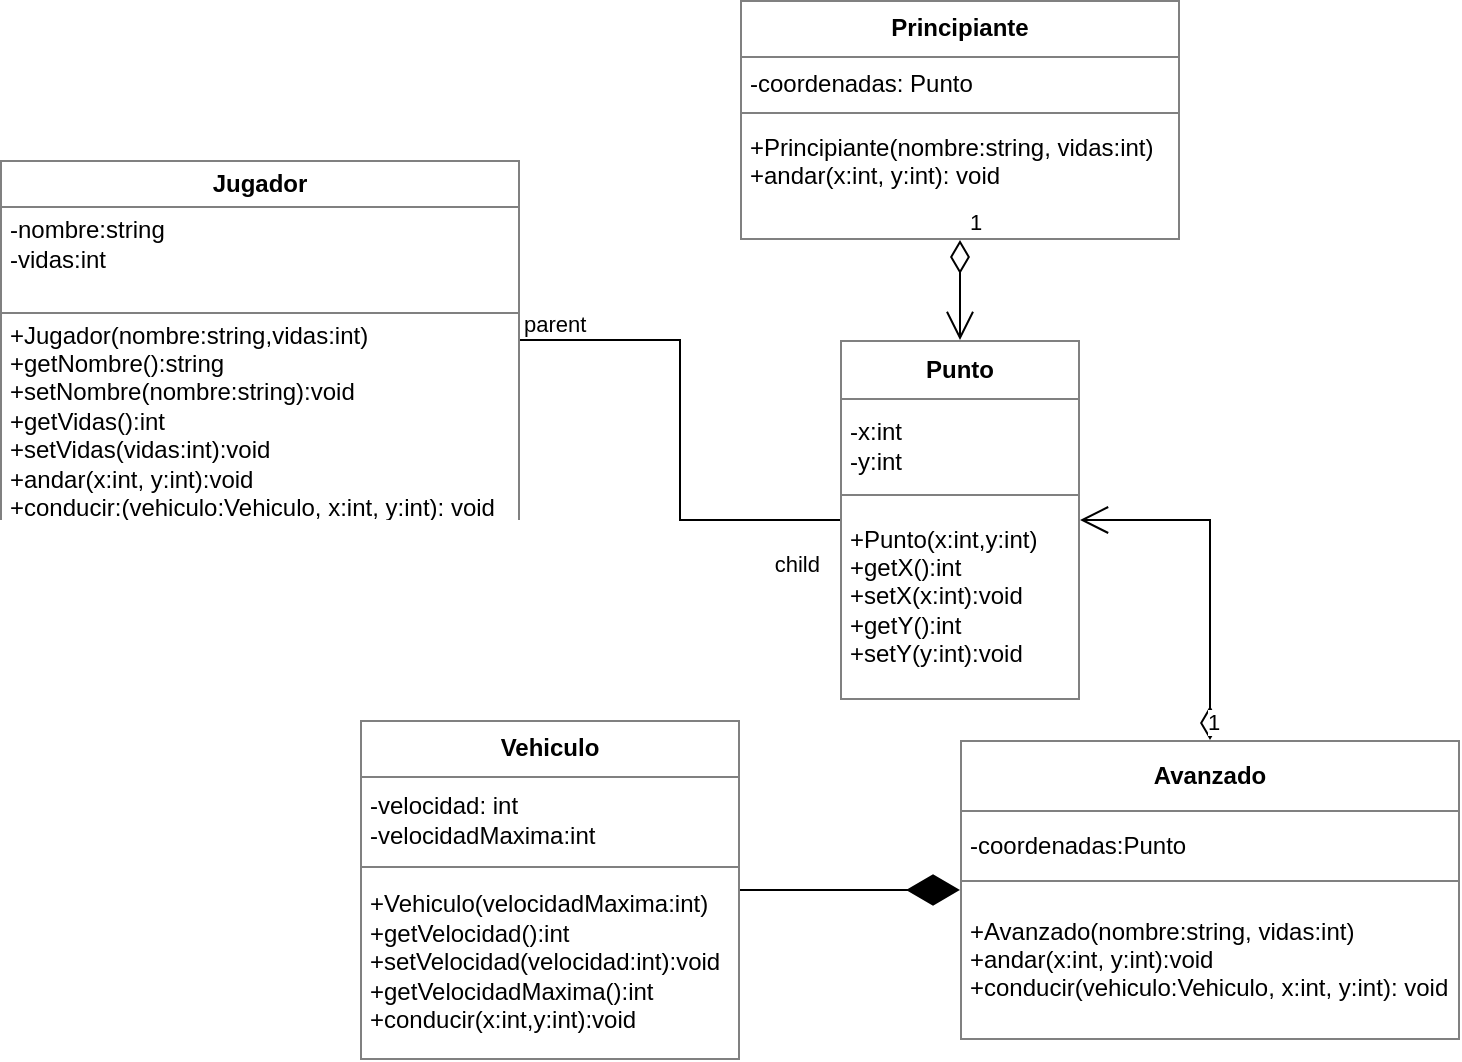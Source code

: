 <mxfile version="21.3.7" type="device">
  <diagram name="Página-1" id="FEgpUUm0C04XvB-j0aW7">
    <mxGraphModel dx="1434" dy="796" grid="1" gridSize="10" guides="1" tooltips="1" connect="1" arrows="1" fold="1" page="1" pageScale="1" pageWidth="827" pageHeight="1169" math="0" shadow="0">
      <root>
        <mxCell id="0" />
        <mxCell id="1" parent="0" />
        <mxCell id="9vw7NQrxNA0PSxRFu-bi-1" value="&lt;table border=&quot;1&quot; width=&quot;100%&quot; height=&quot;100%&quot; cellpadding=&quot;4&quot; style=&quot;width:100%;height:100%;border-collapse:collapse;&quot;&gt;&lt;tbody&gt;&lt;tr&gt;&lt;th align=&quot;center&quot;&gt;Jugador&lt;/th&gt;&lt;/tr&gt;&lt;tr&gt;&lt;td align=&quot;center&quot;&gt;&lt;div style=&quot;text-align: justify;&quot;&gt;&lt;span style=&quot;background-color: initial; text-align: left;&quot;&gt;-nombre:string&lt;/span&gt;&lt;/div&gt;&lt;div style=&quot;text-align: justify;&quot;&gt;&lt;span style=&quot;background-color: initial; text-align: left;&quot;&gt;-vidas:int&lt;/span&gt;&lt;/div&gt;&lt;div style=&quot;text-align: justify;&quot;&gt;&lt;br&gt;&lt;/div&gt;&lt;/td&gt;&lt;/tr&gt;&lt;tr&gt;&lt;td align=&quot;center&quot;&gt;&lt;div style=&quot;text-align: justify;&quot;&gt;&lt;span style=&quot;background-color: initial; text-align: left;&quot;&gt;+Jugador(nombre:string,vidas:int)&lt;/span&gt;&lt;/div&gt;&lt;div style=&quot;text-align: justify;&quot;&gt;&lt;span style=&quot;background-color: initial; text-align: left;&quot;&gt;+getNombre():string&lt;/span&gt;&lt;/div&gt;&lt;div style=&quot;text-align: justify;&quot;&gt;&lt;span style=&quot;background-color: initial; text-align: left;&quot;&gt;+setNombre(nombre:string):void&lt;/span&gt;&lt;/div&gt;&lt;div style=&quot;text-align: justify;&quot;&gt;&lt;span style=&quot;background-color: initial; text-align: left;&quot;&gt;+getVidas():int&lt;/span&gt;&lt;/div&gt;&lt;div style=&quot;text-align: justify;&quot;&gt;&lt;span style=&quot;background-color: initial; text-align: left;&quot;&gt;+setVidas(vidas:int):void&lt;/span&gt;&lt;/div&gt;&lt;div style=&quot;text-align: justify;&quot;&gt;&lt;span style=&quot;background-color: initial; text-align: left;&quot;&gt;+andar(x:int, y:int):void&lt;/span&gt;&lt;/div&gt;&lt;div style=&quot;text-align: justify;&quot;&gt;&lt;span style=&quot;background-color: initial; text-align: left;&quot;&gt;+conducir:(vehiculo:Vehiculo, x:int, y:int): void&lt;/span&gt;&lt;/div&gt;&lt;/td&gt;&lt;/tr&gt;&lt;/tbody&gt;&lt;/table&gt;" style="text;html=1;whiteSpace=wrap;strokeColor=none;fillColor=none;overflow=fill;" parent="1" vertex="1">
          <mxGeometry x="40" y="90" width="260" height="180" as="geometry" />
        </mxCell>
        <mxCell id="9vw7NQrxNA0PSxRFu-bi-2" value="&lt;table border=&quot;1&quot; width=&quot;100%&quot; height=&quot;100%&quot; cellpadding=&quot;4&quot; style=&quot;width:100%;height:100%;border-collapse:collapse;&quot;&gt;&lt;tbody&gt;&lt;tr&gt;&lt;th align=&quot;center&quot;&gt;Principiante&lt;/th&gt;&lt;/tr&gt;&lt;tr&gt;&lt;td style=&quot;text-align: justify;&quot; align=&quot;center&quot;&gt;-coordenadas: Punto&lt;/td&gt;&lt;/tr&gt;&lt;tr&gt;&lt;td style=&quot;text-align: justify;&quot; align=&quot;center&quot;&gt;+Principiante(nombre:string, vidas:int)&lt;br&gt;+andar(x:int, y:int): void&lt;br&gt;&lt;br&gt;&lt;/td&gt;&lt;/tr&gt;&lt;/tbody&gt;&lt;/table&gt;" style="text;html=1;whiteSpace=wrap;strokeColor=none;fillColor=none;overflow=fill;" parent="1" vertex="1">
          <mxGeometry x="410" y="10" width="220" height="120" as="geometry" />
        </mxCell>
        <mxCell id="9vw7NQrxNA0PSxRFu-bi-3" value="&lt;table border=&quot;1&quot; width=&quot;100%&quot; height=&quot;100%&quot; cellpadding=&quot;4&quot; style=&quot;width:100%;height:100%;border-collapse:collapse;&quot;&gt;&lt;tbody&gt;&lt;tr&gt;&lt;th align=&quot;center&quot;&gt;Avanzado&lt;/th&gt;&lt;/tr&gt;&lt;tr&gt;&lt;td style=&quot;text-align: justify;&quot; align=&quot;center&quot;&gt;-coordenadas:Punto&lt;/td&gt;&lt;/tr&gt;&lt;tr&gt;&lt;td align=&quot;center&quot;&gt;&lt;div style=&quot;text-align: justify;&quot;&gt;&lt;span style=&quot;background-color: initial; text-align: left;&quot;&gt;+Avanzado(nombre:string, vidas:int)&lt;/span&gt;&lt;/div&gt;&lt;div style=&quot;text-align: justify;&quot;&gt;&lt;span style=&quot;background-color: initial; text-align: left;&quot;&gt;+andar(x:int, y:int):void&lt;/span&gt;&lt;/div&gt;&lt;div style=&quot;text-align: justify;&quot;&gt;&lt;span style=&quot;background-color: initial; text-align: left;&quot;&gt;+conducir(vehiculo:Vehiculo, x:int, y:int): void&lt;/span&gt;&lt;/div&gt;&lt;/td&gt;&lt;/tr&gt;&lt;/tbody&gt;&lt;/table&gt;" style="text;html=1;whiteSpace=wrap;strokeColor=none;fillColor=none;overflow=fill;" parent="1" vertex="1">
          <mxGeometry x="520" y="380" width="250" height="150" as="geometry" />
        </mxCell>
        <mxCell id="9vw7NQrxNA0PSxRFu-bi-4" value="&lt;table border=&quot;1&quot; width=&quot;100%&quot; height=&quot;100%&quot; cellpadding=&quot;4&quot; style=&quot;width:100%;height:100%;border-collapse:collapse;&quot;&gt;&lt;tbody&gt;&lt;tr&gt;&lt;th align=&quot;center&quot;&gt;Vehiculo&lt;/th&gt;&lt;/tr&gt;&lt;tr&gt;&lt;td align=&quot;center&quot;&gt;&lt;div style=&quot;text-align: justify;&quot;&gt;&lt;span style=&quot;background-color: initial; text-align: left;&quot;&gt;-velocidad: int&lt;/span&gt;&lt;/div&gt;&lt;div style=&quot;text-align: justify;&quot;&gt;&lt;span style=&quot;background-color: initial; text-align: left;&quot;&gt;-velocidadMaxima:int&lt;/span&gt;&lt;/div&gt;&lt;/td&gt;&lt;/tr&gt;&lt;tr&gt;&lt;td align=&quot;center&quot;&gt;&lt;div style=&quot;text-align: justify;&quot;&gt;&lt;span style=&quot;background-color: initial; text-align: left;&quot;&gt;+Vehiculo(velocidadMaxima:int)&lt;/span&gt;&lt;/div&gt;&lt;div style=&quot;text-align: justify;&quot;&gt;&lt;span style=&quot;background-color: initial; text-align: left;&quot;&gt;+getVelocidad():int&lt;/span&gt;&lt;/div&gt;&lt;div style=&quot;text-align: justify;&quot;&gt;&lt;span style=&quot;background-color: initial; text-align: left;&quot;&gt;+setVelocidad(velocidad:int):void&lt;/span&gt;&lt;/div&gt;&lt;div style=&quot;text-align: justify;&quot;&gt;&lt;span style=&quot;background-color: initial; text-align: left;&quot;&gt;+getVelocidadMaxima():int&lt;/span&gt;&lt;/div&gt;&lt;div style=&quot;text-align: justify;&quot;&gt;&lt;span style=&quot;background-color: initial; text-align: left;&quot;&gt;+conducir(x:int,y:int):void&lt;/span&gt;&lt;/div&gt;&lt;/td&gt;&lt;/tr&gt;&lt;/tbody&gt;&lt;/table&gt;" style="text;html=1;whiteSpace=wrap;strokeColor=none;fillColor=none;overflow=fill;" parent="1" vertex="1">
          <mxGeometry x="220" y="370" width="190" height="170" as="geometry" />
        </mxCell>
        <mxCell id="9vw7NQrxNA0PSxRFu-bi-5" value="&lt;table border=&quot;1&quot; width=&quot;100%&quot; height=&quot;100%&quot; cellpadding=&quot;4&quot; style=&quot;width:100%;height:100%;border-collapse:collapse;&quot;&gt;&lt;tbody&gt;&lt;tr&gt;&lt;th align=&quot;center&quot;&gt;Punto&lt;/th&gt;&lt;/tr&gt;&lt;tr&gt;&lt;td align=&quot;center&quot;&gt;&lt;div style=&quot;text-align: justify;&quot;&gt;&lt;span style=&quot;background-color: initial; text-align: left;&quot;&gt;-x:int&lt;/span&gt;&lt;/div&gt;&lt;div style=&quot;text-align: justify;&quot;&gt;&lt;span style=&quot;background-color: initial; text-align: left;&quot;&gt;-y:int&lt;/span&gt;&lt;/div&gt;&lt;/td&gt;&lt;/tr&gt;&lt;tr&gt;&lt;td align=&quot;center&quot;&gt;&lt;div style=&quot;text-align: left;&quot;&gt;+Punto(x:int,y:int)&lt;/div&gt;&lt;div style=&quot;text-align: left;&quot;&gt;+getX():int&lt;/div&gt;&lt;div style=&quot;text-align: left;&quot;&gt;+setX(x:int):void&lt;/div&gt;&lt;div style=&quot;text-align: left;&quot;&gt;+getY():int&lt;/div&gt;&lt;div style=&quot;text-align: left;&quot;&gt;+setY(y:int):void&lt;/div&gt;&lt;/td&gt;&lt;/tr&gt;&lt;/tbody&gt;&lt;/table&gt;" style="text;html=1;whiteSpace=wrap;strokeColor=none;fillColor=none;overflow=fill;" parent="1" vertex="1">
          <mxGeometry x="460" y="180" width="120" height="180" as="geometry" />
        </mxCell>
        <mxCell id="jD-s4dYNxbccQdTXbRTB-1" value="" style="endArrow=none;html=1;edgeStyle=orthogonalEdgeStyle;rounded=0;exitX=1;exitY=0.5;exitDx=0;exitDy=0;" edge="1" parent="1" source="9vw7NQrxNA0PSxRFu-bi-1" target="9vw7NQrxNA0PSxRFu-bi-5">
          <mxGeometry relative="1" as="geometry">
            <mxPoint x="290" y="300" as="sourcePoint" />
            <mxPoint x="450" y="300" as="targetPoint" />
          </mxGeometry>
        </mxCell>
        <mxCell id="jD-s4dYNxbccQdTXbRTB-2" value="parent" style="edgeLabel;resizable=0;html=1;align=left;verticalAlign=bottom;" connectable="0" vertex="1" parent="jD-s4dYNxbccQdTXbRTB-1">
          <mxGeometry x="-1" relative="1" as="geometry" />
        </mxCell>
        <mxCell id="jD-s4dYNxbccQdTXbRTB-3" value="child" style="edgeLabel;resizable=0;html=1;align=right;verticalAlign=bottom;" connectable="0" vertex="1" parent="jD-s4dYNxbccQdTXbRTB-1">
          <mxGeometry x="1" relative="1" as="geometry">
            <mxPoint x="-10" y="30" as="offset" />
          </mxGeometry>
        </mxCell>
        <mxCell id="jD-s4dYNxbccQdTXbRTB-4" value="1" style="endArrow=open;html=1;endSize=12;startArrow=diamondThin;startSize=14;startFill=0;edgeStyle=orthogonalEdgeStyle;align=left;verticalAlign=bottom;rounded=0;entryX=0.5;entryY=0;entryDx=0;entryDy=0;" edge="1" parent="1" source="9vw7NQrxNA0PSxRFu-bi-2" target="9vw7NQrxNA0PSxRFu-bi-5">
          <mxGeometry x="-1" y="3" relative="1" as="geometry">
            <mxPoint x="520" y="140" as="sourcePoint" />
            <mxPoint x="650" y="410" as="targetPoint" />
            <Array as="points" />
          </mxGeometry>
        </mxCell>
        <mxCell id="jD-s4dYNxbccQdTXbRTB-5" value="1" style="endArrow=open;html=1;endSize=12;startArrow=diamondThin;startSize=14;startFill=0;edgeStyle=orthogonalEdgeStyle;align=left;verticalAlign=bottom;rounded=0;entryX=1;entryY=0.5;entryDx=0;entryDy=0;" edge="1" parent="1" source="9vw7NQrxNA0PSxRFu-bi-3" target="9vw7NQrxNA0PSxRFu-bi-5">
          <mxGeometry x="-1" y="3" relative="1" as="geometry">
            <mxPoint x="490" y="410" as="sourcePoint" />
            <mxPoint x="650" y="410" as="targetPoint" />
          </mxGeometry>
        </mxCell>
        <mxCell id="jD-s4dYNxbccQdTXbRTB-7" value="" style="endArrow=diamondThin;endFill=1;endSize=24;html=1;rounded=0;entryX=0;entryY=0.5;entryDx=0;entryDy=0;exitX=1;exitY=0.5;exitDx=0;exitDy=0;" edge="1" parent="1" source="9vw7NQrxNA0PSxRFu-bi-4" target="9vw7NQrxNA0PSxRFu-bi-3">
          <mxGeometry width="160" relative="1" as="geometry">
            <mxPoint x="490" y="410" as="sourcePoint" />
            <mxPoint x="650" y="410" as="targetPoint" />
          </mxGeometry>
        </mxCell>
      </root>
    </mxGraphModel>
  </diagram>
</mxfile>
